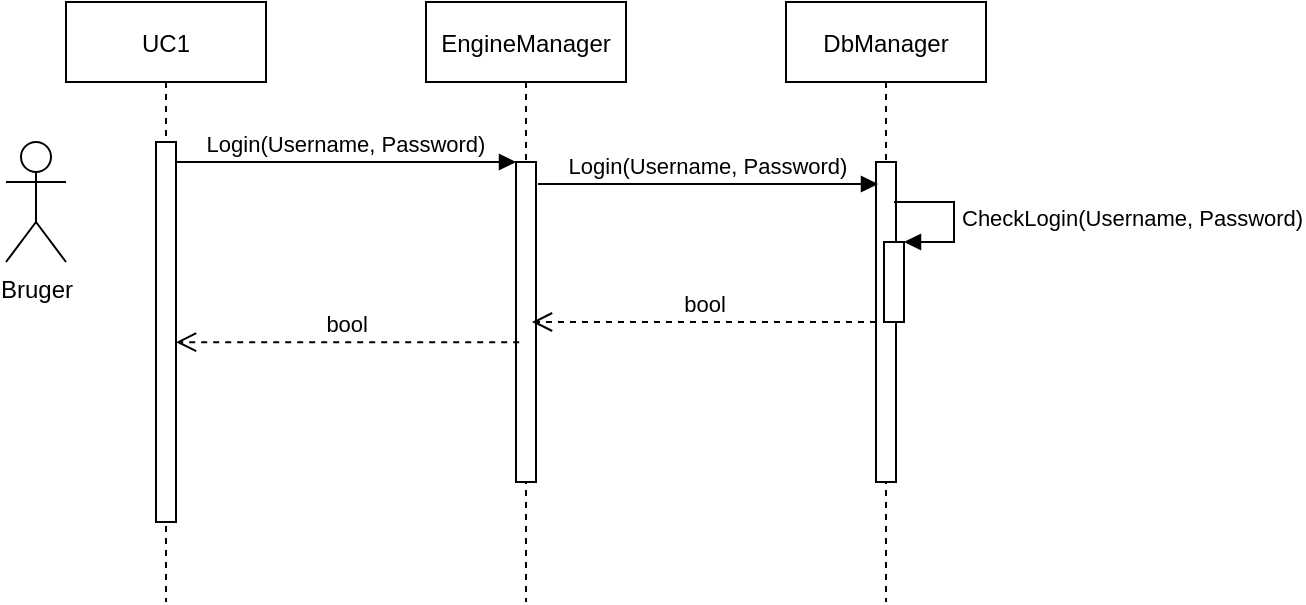 <mxfile version="18.0.1" type="device"><diagram id="kgpKYQtTHZ0yAKxKKP6v" name="Page-1"><mxGraphModel dx="994" dy="505" grid="1" gridSize="10" guides="1" tooltips="1" connect="1" arrows="1" fold="1" page="1" pageScale="1" pageWidth="850" pageHeight="1100" math="0" shadow="0"><root><mxCell id="0"/><mxCell id="1" parent="0"/><mxCell id="3nuBFxr9cyL0pnOWT2aG-1" value="UC1" style="shape=umlLifeline;perimeter=lifelinePerimeter;container=1;collapsible=0;recursiveResize=0;rounded=0;shadow=0;strokeWidth=1;" parent="1" vertex="1"><mxGeometry x="120" y="80" width="100" height="300" as="geometry"/></mxCell><mxCell id="3nuBFxr9cyL0pnOWT2aG-2" value="" style="points=[];perimeter=orthogonalPerimeter;rounded=0;shadow=0;strokeWidth=1;" parent="3nuBFxr9cyL0pnOWT2aG-1" vertex="1"><mxGeometry x="45" y="70" width="10" height="190" as="geometry"/></mxCell><mxCell id="3nuBFxr9cyL0pnOWT2aG-5" value="EngineManager" style="shape=umlLifeline;perimeter=lifelinePerimeter;container=1;collapsible=0;recursiveResize=0;rounded=0;shadow=0;strokeWidth=1;" parent="1" vertex="1"><mxGeometry x="300" y="80" width="100" height="300" as="geometry"/></mxCell><mxCell id="3nuBFxr9cyL0pnOWT2aG-6" value="" style="points=[];perimeter=orthogonalPerimeter;rounded=0;shadow=0;strokeWidth=1;" parent="3nuBFxr9cyL0pnOWT2aG-5" vertex="1"><mxGeometry x="45" y="80" width="10" height="160" as="geometry"/></mxCell><mxCell id="3nuBFxr9cyL0pnOWT2aG-7" value="bool" style="verticalAlign=bottom;endArrow=open;dashed=1;endSize=8;shadow=0;strokeWidth=1;exitX=0.159;exitY=0.563;exitDx=0;exitDy=0;exitPerimeter=0;" parent="1" source="3nuBFxr9cyL0pnOWT2aG-6" target="3nuBFxr9cyL0pnOWT2aG-2" edge="1"><mxGeometry relative="1" as="geometry"><mxPoint x="275" y="236" as="targetPoint"/></mxGeometry></mxCell><mxCell id="3nuBFxr9cyL0pnOWT2aG-8" value="Login(Username, Password)" style="verticalAlign=bottom;endArrow=block;entryX=0;entryY=0;shadow=0;strokeWidth=1;" parent="1" source="3nuBFxr9cyL0pnOWT2aG-2" target="3nuBFxr9cyL0pnOWT2aG-6" edge="1"><mxGeometry relative="1" as="geometry"><mxPoint x="275" y="160" as="sourcePoint"/></mxGeometry></mxCell><mxCell id="pII_WLqbPKnki5P__vWZ-1" value="DbManager" style="shape=umlLifeline;perimeter=lifelinePerimeter;container=1;collapsible=0;recursiveResize=0;rounded=0;shadow=0;strokeWidth=1;" parent="1" vertex="1"><mxGeometry x="480" y="80" width="100" height="300" as="geometry"/></mxCell><mxCell id="pII_WLqbPKnki5P__vWZ-2" value="" style="points=[];perimeter=orthogonalPerimeter;rounded=0;shadow=0;strokeWidth=1;" parent="pII_WLqbPKnki5P__vWZ-1" vertex="1"><mxGeometry x="45" y="80" width="10" height="160" as="geometry"/></mxCell><mxCell id="pII_WLqbPKnki5P__vWZ-6" value="" style="html=1;points=[];perimeter=orthogonalPerimeter;" parent="pII_WLqbPKnki5P__vWZ-1" vertex="1"><mxGeometry x="49" y="120" width="10" height="40" as="geometry"/></mxCell><mxCell id="pII_WLqbPKnki5P__vWZ-7" value="CheckLogin(Username, Password)" style="edgeStyle=orthogonalEdgeStyle;html=1;align=left;spacingLeft=2;endArrow=block;rounded=0;entryX=1;entryY=0;" parent="pII_WLqbPKnki5P__vWZ-1" target="pII_WLqbPKnki5P__vWZ-6" edge="1"><mxGeometry relative="1" as="geometry"><mxPoint x="54" y="100" as="sourcePoint"/><Array as="points"><mxPoint x="84" y="100"/></Array></mxGeometry></mxCell><mxCell id="pII_WLqbPKnki5P__vWZ-3" value="Bruger" style="shape=umlActor;verticalLabelPosition=bottom;verticalAlign=top;html=1;outlineConnect=0;" parent="1" vertex="1"><mxGeometry x="90" y="150" width="30" height="60" as="geometry"/></mxCell><mxCell id="pII_WLqbPKnki5P__vWZ-4" value="Login(Username, Password)" style="verticalAlign=bottom;endArrow=block;entryX=0;entryY=0;shadow=0;strokeWidth=1;" parent="1" edge="1"><mxGeometry relative="1" as="geometry"><mxPoint x="356" y="171.0" as="sourcePoint"/><mxPoint x="526" y="171.0" as="targetPoint"/></mxGeometry></mxCell><mxCell id="pII_WLqbPKnki5P__vWZ-8" value="bool" style="html=1;verticalAlign=bottom;endArrow=open;dashed=1;endSize=8;rounded=0;" parent="1" source="pII_WLqbPKnki5P__vWZ-2" edge="1"><mxGeometry relative="1" as="geometry"><mxPoint x="520" y="250" as="sourcePoint"/><mxPoint x="353" y="240" as="targetPoint"/></mxGeometry></mxCell></root></mxGraphModel></diagram></mxfile>
